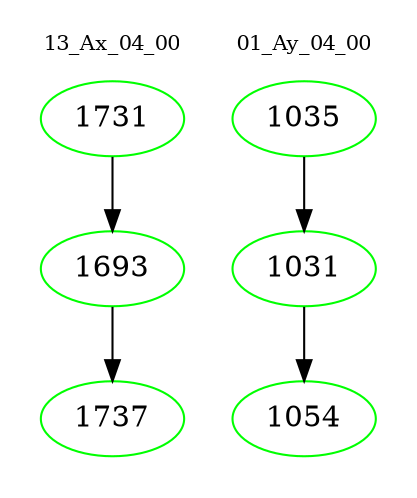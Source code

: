 digraph{
subgraph cluster_0 {
color = white
label = "13_Ax_04_00";
fontsize=10;
T0_1731 [label="1731", color="green"]
T0_1731 -> T0_1693 [color="black"]
T0_1693 [label="1693", color="green"]
T0_1693 -> T0_1737 [color="black"]
T0_1737 [label="1737", color="green"]
}
subgraph cluster_1 {
color = white
label = "01_Ay_04_00";
fontsize=10;
T1_1035 [label="1035", color="green"]
T1_1035 -> T1_1031 [color="black"]
T1_1031 [label="1031", color="green"]
T1_1031 -> T1_1054 [color="black"]
T1_1054 [label="1054", color="green"]
}
}
